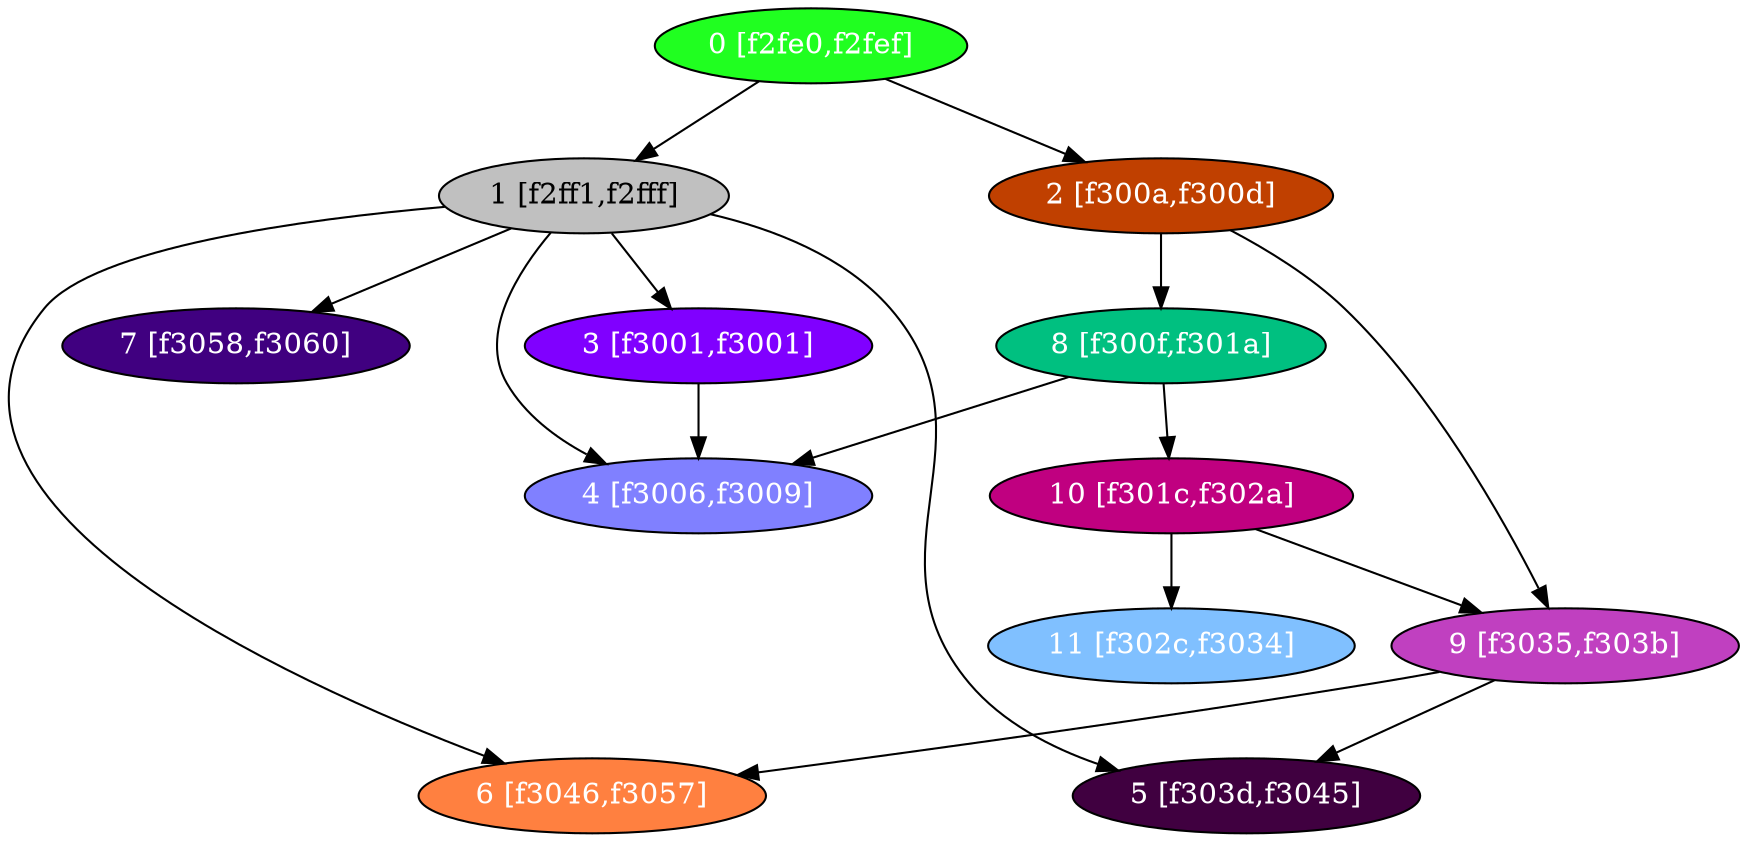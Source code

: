 diGraph libnss3{
	libnss3_0  [style=filled fillcolor="#20FF20" fontcolor="#ffffff" shape=oval label="0 [f2fe0,f2fef]"]
	libnss3_1  [style=filled fillcolor="#C0C0C0" fontcolor="#000000" shape=oval label="1 [f2ff1,f2fff]"]
	libnss3_2  [style=filled fillcolor="#C04000" fontcolor="#ffffff" shape=oval label="2 [f300a,f300d]"]
	libnss3_3  [style=filled fillcolor="#8000FF" fontcolor="#ffffff" shape=oval label="3 [f3001,f3001]"]
	libnss3_4  [style=filled fillcolor="#8080FF" fontcolor="#ffffff" shape=oval label="4 [f3006,f3009]"]
	libnss3_5  [style=filled fillcolor="#400040" fontcolor="#ffffff" shape=oval label="5 [f303d,f3045]"]
	libnss3_6  [style=filled fillcolor="#FF8040" fontcolor="#ffffff" shape=oval label="6 [f3046,f3057]"]
	libnss3_7  [style=filled fillcolor="#400080" fontcolor="#ffffff" shape=oval label="7 [f3058,f3060]"]
	libnss3_8  [style=filled fillcolor="#00C080" fontcolor="#ffffff" shape=oval label="8 [f300f,f301a]"]
	libnss3_9  [style=filled fillcolor="#C040C0" fontcolor="#ffffff" shape=oval label="9 [f3035,f303b]"]
	libnss3_a  [style=filled fillcolor="#C00080" fontcolor="#ffffff" shape=oval label="10 [f301c,f302a]"]
	libnss3_b  [style=filled fillcolor="#80C0FF" fontcolor="#ffffff" shape=oval label="11 [f302c,f3034]"]

	libnss3_0 -> libnss3_1
	libnss3_0 -> libnss3_2
	libnss3_1 -> libnss3_3
	libnss3_1 -> libnss3_4
	libnss3_1 -> libnss3_5
	libnss3_1 -> libnss3_6
	libnss3_1 -> libnss3_7
	libnss3_2 -> libnss3_8
	libnss3_2 -> libnss3_9
	libnss3_3 -> libnss3_4
	libnss3_8 -> libnss3_4
	libnss3_8 -> libnss3_a
	libnss3_9 -> libnss3_5
	libnss3_9 -> libnss3_6
	libnss3_a -> libnss3_9
	libnss3_a -> libnss3_b
}